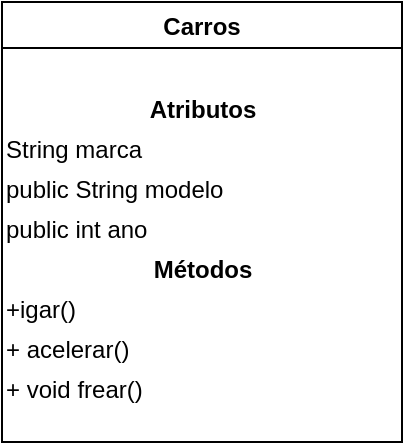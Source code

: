 <mxfile>
  <diagram name="Classe Carros">
    <mxGraphModel dx="2000" dy="1200" grid="1" gridSize="10" guides="1" tooltips="1" connect="1">
      <root>
        <mxCell id="0" />
        <mxCell id="1" parent="0" />
        <!-- Classe -->
        <mxCell id="2" value="Carros" style="swimlane;fontStyle=1;childLayout=stackLayout;" vertex="1" parent="1">
          <mxGeometry x="100" y="100" width="200" height="220" as="geometry" />
        </mxCell>
        <!-- Atributos -->
        <mxCell id="3" value="Atributos" style="text;html=1;align=center;fontStyle=1" vertex="1" parent="2" connectable="0">
          <mxGeometry y="40" width="200" height="20" as="geometry" />
        </mxCell>
        <mxCell id="4" value="String marca" style="text;html=1" vertex="1" parent="2" connectable="0">
          <mxGeometry y="60" width="200" height="20" as="geometry" />
        </mxCell>
        <mxCell id="5" value="public String modelo" style="text;html=1" vertex="1" parent="2" connectable="0">
          <mxGeometry y="80" width="200" height="20" as="geometry" />
        </mxCell>
        <mxCell id="6" value="public int ano" style="text;html=1" vertex="1" parent="2" connectable="0">
          <mxGeometry y="100" width="200" height="20" as="geometry" />
        </mxCell>
        <!-- Métodos -->
        <mxCell id="7" value="Métodos" style="text;html=1;align=center;fontStyle=1" vertex="1" parent="2" connectable="0">
          <mxGeometry y="120" width="200" height="20" as="geometry" />
        </mxCell>
        <mxCell id="8" value="+igar()" style="text;html=1" vertex="1" parent="2" connectable="0">
          <mxGeometry y="140" width="200" height="20" as="geometry" />
        </mxCell>
        <mxCell id="9" value="+ acelerar()" style="text;html=1" vertex="1" parent="2" connectable="0">
          <mxGeometry y="160" width="200" height="20" as="geometry" />
        </mxCell>
        <mxCell id="10" value="+ void frear()" style="text;html=1" vertex="1" parent="2" connectable="0">
          <mxGeometry y="180" width="200" height="20" as="geometry" />
        </mxCell>
      </root>
    </mxGraphModel>
  </diagram>
</mxfile>
